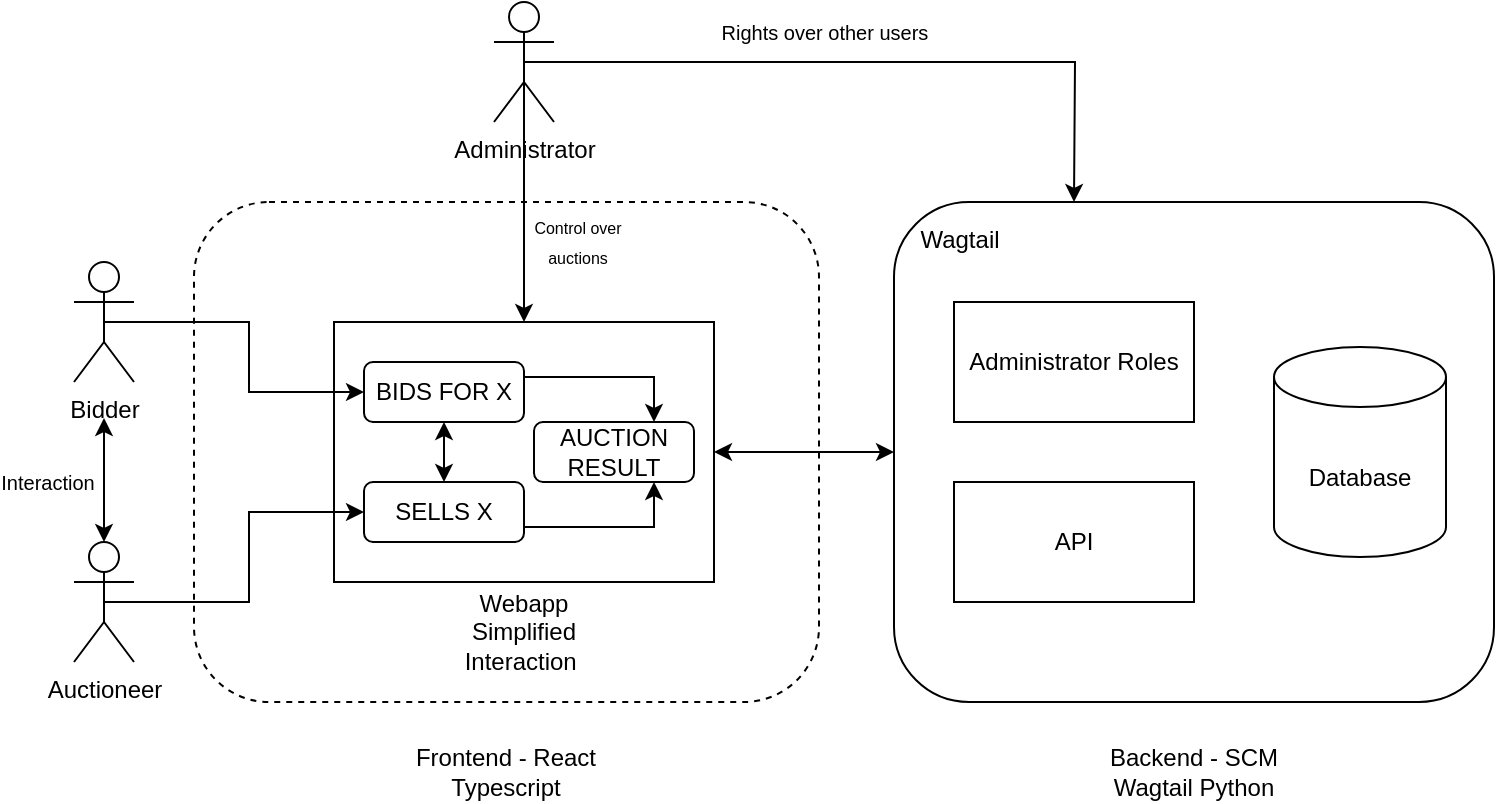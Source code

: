 <mxfile version="21.3.7" type="github">
  <diagram name="Page-1" id="6W4AaZUkjcXcDQ5Ecm52">
    <mxGraphModel dx="1050" dy="587" grid="0" gridSize="10" guides="1" tooltips="1" connect="1" arrows="1" fold="1" page="1" pageScale="1" pageWidth="827" pageHeight="1169" math="0" shadow="0">
      <root>
        <mxCell id="0" />
        <mxCell id="1" parent="0" />
        <mxCell id="XcCFvybICMbkdc_DKMNe-445" value="" style="rounded=1;whiteSpace=wrap;html=1;dashed=1;" vertex="1" parent="1">
          <mxGeometry x="110" y="190" width="312.5" height="250" as="geometry" />
        </mxCell>
        <mxCell id="XcCFvybICMbkdc_DKMNe-6" value="" style="rounded=0;whiteSpace=wrap;html=1;" vertex="1" parent="1">
          <mxGeometry x="180" y="250" width="190" height="130" as="geometry" />
        </mxCell>
        <mxCell id="XcCFvybICMbkdc_DKMNe-435" style="edgeStyle=orthogonalEdgeStyle;rounded=0;orthogonalLoop=1;jettySize=auto;html=1;exitX=0.5;exitY=0.5;exitDx=0;exitDy=0;exitPerimeter=0;entryX=0;entryY=0.5;entryDx=0;entryDy=0;" edge="1" parent="1" source="XcCFvybICMbkdc_DKMNe-7" target="XcCFvybICMbkdc_DKMNe-422">
          <mxGeometry relative="1" as="geometry" />
        </mxCell>
        <mxCell id="XcCFvybICMbkdc_DKMNe-7" value="Bidder" style="shape=umlActor;verticalLabelPosition=bottom;verticalAlign=top;html=1;outlineConnect=0;" vertex="1" parent="1">
          <mxGeometry x="50" y="220" width="30" height="60" as="geometry" />
        </mxCell>
        <mxCell id="XcCFvybICMbkdc_DKMNe-436" style="edgeStyle=orthogonalEdgeStyle;rounded=0;orthogonalLoop=1;jettySize=auto;html=1;exitX=0.5;exitY=0.5;exitDx=0;exitDy=0;exitPerimeter=0;entryX=0;entryY=0.5;entryDx=0;entryDy=0;" edge="1" parent="1" source="XcCFvybICMbkdc_DKMNe-10" target="XcCFvybICMbkdc_DKMNe-424">
          <mxGeometry relative="1" as="geometry" />
        </mxCell>
        <mxCell id="XcCFvybICMbkdc_DKMNe-10" value="Auctioneer" style="shape=umlActor;verticalLabelPosition=bottom;verticalAlign=top;html=1;outlineConnect=0;" vertex="1" parent="1">
          <mxGeometry x="50" y="360" width="30" height="60" as="geometry" />
        </mxCell>
        <mxCell id="XcCFvybICMbkdc_DKMNe-437" style="edgeStyle=orthogonalEdgeStyle;rounded=0;orthogonalLoop=1;jettySize=auto;html=1;exitX=0.5;exitY=0.5;exitDx=0;exitDy=0;exitPerimeter=0;entryX=0.5;entryY=0;entryDx=0;entryDy=0;" edge="1" parent="1" source="XcCFvybICMbkdc_DKMNe-11" target="XcCFvybICMbkdc_DKMNe-6">
          <mxGeometry relative="1" as="geometry" />
        </mxCell>
        <mxCell id="XcCFvybICMbkdc_DKMNe-442" style="edgeStyle=orthogonalEdgeStyle;rounded=0;orthogonalLoop=1;jettySize=auto;html=1;exitX=0.5;exitY=0.5;exitDx=0;exitDy=0;exitPerimeter=0;" edge="1" parent="1" source="XcCFvybICMbkdc_DKMNe-11">
          <mxGeometry relative="1" as="geometry">
            <mxPoint x="550" y="190" as="targetPoint" />
          </mxGeometry>
        </mxCell>
        <mxCell id="XcCFvybICMbkdc_DKMNe-11" value="Administrator" style="shape=umlActor;verticalLabelPosition=bottom;verticalAlign=top;html=1;outlineConnect=0;" vertex="1" parent="1">
          <mxGeometry x="260" y="90" width="30" height="60" as="geometry" />
        </mxCell>
        <mxCell id="XcCFvybICMbkdc_DKMNe-19" value="" style="group" vertex="1" connectable="0" parent="1">
          <mxGeometry x="460" y="180" width="300" height="250" as="geometry" />
        </mxCell>
        <mxCell id="XcCFvybICMbkdc_DKMNe-1" value="" style="rounded=1;whiteSpace=wrap;html=1;" vertex="1" parent="XcCFvybICMbkdc_DKMNe-19">
          <mxGeometry y="10" width="300" height="250" as="geometry" />
        </mxCell>
        <mxCell id="XcCFvybICMbkdc_DKMNe-3" value="Administrator Roles" style="rounded=0;whiteSpace=wrap;html=1;" vertex="1" parent="XcCFvybICMbkdc_DKMNe-19">
          <mxGeometry x="30" y="60" width="120" height="60" as="geometry" />
        </mxCell>
        <mxCell id="XcCFvybICMbkdc_DKMNe-5" value="Database" style="shape=cylinder3;whiteSpace=wrap;html=1;boundedLbl=1;backgroundOutline=1;size=15;" vertex="1" parent="XcCFvybICMbkdc_DKMNe-19">
          <mxGeometry x="190" y="82.5" width="86" height="105" as="geometry" />
        </mxCell>
        <mxCell id="XcCFvybICMbkdc_DKMNe-439" value="API" style="rounded=0;whiteSpace=wrap;html=1;" vertex="1" parent="XcCFvybICMbkdc_DKMNe-19">
          <mxGeometry x="30" y="150" width="120" height="60" as="geometry" />
        </mxCell>
        <mxCell id="XcCFvybICMbkdc_DKMNe-450" value="Wagtail" style="text;html=1;strokeColor=none;fillColor=none;align=center;verticalAlign=middle;whiteSpace=wrap;rounded=0;" vertex="1" parent="XcCFvybICMbkdc_DKMNe-19">
          <mxGeometry x="3" y="14" width="60" height="30" as="geometry" />
        </mxCell>
        <mxCell id="XcCFvybICMbkdc_DKMNe-431" style="edgeStyle=orthogonalEdgeStyle;rounded=0;orthogonalLoop=1;jettySize=auto;html=1;exitX=1;exitY=0.25;exitDx=0;exitDy=0;entryX=0.75;entryY=0;entryDx=0;entryDy=0;" edge="1" parent="1" source="XcCFvybICMbkdc_DKMNe-422" target="XcCFvybICMbkdc_DKMNe-423">
          <mxGeometry relative="1" as="geometry" />
        </mxCell>
        <mxCell id="XcCFvybICMbkdc_DKMNe-422" value="BIDS FOR X" style="rounded=1;whiteSpace=wrap;html=1;" vertex="1" parent="1">
          <mxGeometry x="195" y="270" width="80" height="30" as="geometry" />
        </mxCell>
        <mxCell id="XcCFvybICMbkdc_DKMNe-423" value="AUCTION RESULT" style="rounded=1;whiteSpace=wrap;html=1;" vertex="1" parent="1">
          <mxGeometry x="280" y="300" width="80" height="30" as="geometry" />
        </mxCell>
        <mxCell id="XcCFvybICMbkdc_DKMNe-432" style="edgeStyle=orthogonalEdgeStyle;rounded=0;orthogonalLoop=1;jettySize=auto;html=1;exitX=1;exitY=0.75;exitDx=0;exitDy=0;entryX=0.75;entryY=1;entryDx=0;entryDy=0;" edge="1" parent="1" source="XcCFvybICMbkdc_DKMNe-424" target="XcCFvybICMbkdc_DKMNe-423">
          <mxGeometry relative="1" as="geometry" />
        </mxCell>
        <mxCell id="XcCFvybICMbkdc_DKMNe-424" value="SELLS X" style="rounded=1;whiteSpace=wrap;html=1;" vertex="1" parent="1">
          <mxGeometry x="195" y="330" width="80" height="30" as="geometry" />
        </mxCell>
        <mxCell id="XcCFvybICMbkdc_DKMNe-427" value="" style="endArrow=classic;startArrow=classic;html=1;rounded=0;exitX=0.5;exitY=0;exitDx=0;exitDy=0;" edge="1" parent="1" source="XcCFvybICMbkdc_DKMNe-424" target="XcCFvybICMbkdc_DKMNe-422">
          <mxGeometry width="50" height="50" relative="1" as="geometry">
            <mxPoint x="200" y="340" as="sourcePoint" />
            <mxPoint x="250" y="290" as="targetPoint" />
          </mxGeometry>
        </mxCell>
        <mxCell id="XcCFvybICMbkdc_DKMNe-438" value="&lt;div style=&quot;&quot;&gt;&lt;span style=&quot;background-color: initial;&quot;&gt;Webapp Simplified Interaction&amp;nbsp;&lt;/span&gt;&lt;/div&gt;" style="text;html=1;strokeColor=none;fillColor=none;align=center;verticalAlign=middle;whiteSpace=wrap;rounded=0;" vertex="1" parent="1">
          <mxGeometry x="245" y="390" width="60" height="30" as="geometry" />
        </mxCell>
        <mxCell id="XcCFvybICMbkdc_DKMNe-444" value="Backend - SCM Wagtail Python" style="text;html=1;strokeColor=none;fillColor=none;align=center;verticalAlign=middle;whiteSpace=wrap;rounded=0;" vertex="1" parent="1">
          <mxGeometry x="565" y="460" width="90" height="30" as="geometry" />
        </mxCell>
        <mxCell id="XcCFvybICMbkdc_DKMNe-446" value="Frontend - React Typescript" style="text;html=1;strokeColor=none;fillColor=none;align=center;verticalAlign=middle;whiteSpace=wrap;rounded=0;" vertex="1" parent="1">
          <mxGeometry x="209.38" y="460" width="113.75" height="30" as="geometry" />
        </mxCell>
        <mxCell id="XcCFvybICMbkdc_DKMNe-449" value="" style="endArrow=classic;startArrow=classic;html=1;rounded=0;entryX=0;entryY=0.5;entryDx=0;entryDy=0;exitX=1;exitY=0.5;exitDx=0;exitDy=0;" edge="1" parent="1" source="XcCFvybICMbkdc_DKMNe-6" target="XcCFvybICMbkdc_DKMNe-1">
          <mxGeometry width="50" height="50" relative="1" as="geometry">
            <mxPoint x="395" y="344" as="sourcePoint" />
            <mxPoint x="445" y="294" as="targetPoint" />
          </mxGeometry>
        </mxCell>
        <mxCell id="XcCFvybICMbkdc_DKMNe-452" value="" style="endArrow=classic;startArrow=classic;html=1;rounded=0;exitX=0.5;exitY=0;exitDx=0;exitDy=0;exitPerimeter=0;" edge="1" parent="1" source="XcCFvybICMbkdc_DKMNe-10">
          <mxGeometry width="50" height="50" relative="1" as="geometry">
            <mxPoint x="36" y="350" as="sourcePoint" />
            <mxPoint x="65" y="298" as="targetPoint" />
          </mxGeometry>
        </mxCell>
        <mxCell id="XcCFvybICMbkdc_DKMNe-453" value="&lt;font style=&quot;font-size: 10px;&quot;&gt;Interaction&lt;br&gt;&lt;/font&gt;" style="text;html=1;strokeColor=none;fillColor=none;align=center;verticalAlign=middle;whiteSpace=wrap;rounded=0;" vertex="1" parent="1">
          <mxGeometry x="24" y="311" width="26" height="38" as="geometry" />
        </mxCell>
        <mxCell id="XcCFvybICMbkdc_DKMNe-456" value="&lt;font style=&quot;font-size: 8px;&quot;&gt;Control over auctions&lt;/font&gt;" style="text;html=1;strokeColor=none;fillColor=none;align=center;verticalAlign=middle;whiteSpace=wrap;rounded=0;" vertex="1" parent="1">
          <mxGeometry x="272" y="194" width="60" height="30" as="geometry" />
        </mxCell>
        <mxCell id="XcCFvybICMbkdc_DKMNe-457" value="&lt;font style=&quot;font-size: 10px;&quot;&gt;Rights over other users&lt;/font&gt;" style="text;html=1;strokeColor=none;fillColor=none;align=center;verticalAlign=middle;whiteSpace=wrap;rounded=0;" vertex="1" parent="1">
          <mxGeometry x="355" y="90" width="141" height="30" as="geometry" />
        </mxCell>
      </root>
    </mxGraphModel>
  </diagram>
</mxfile>
